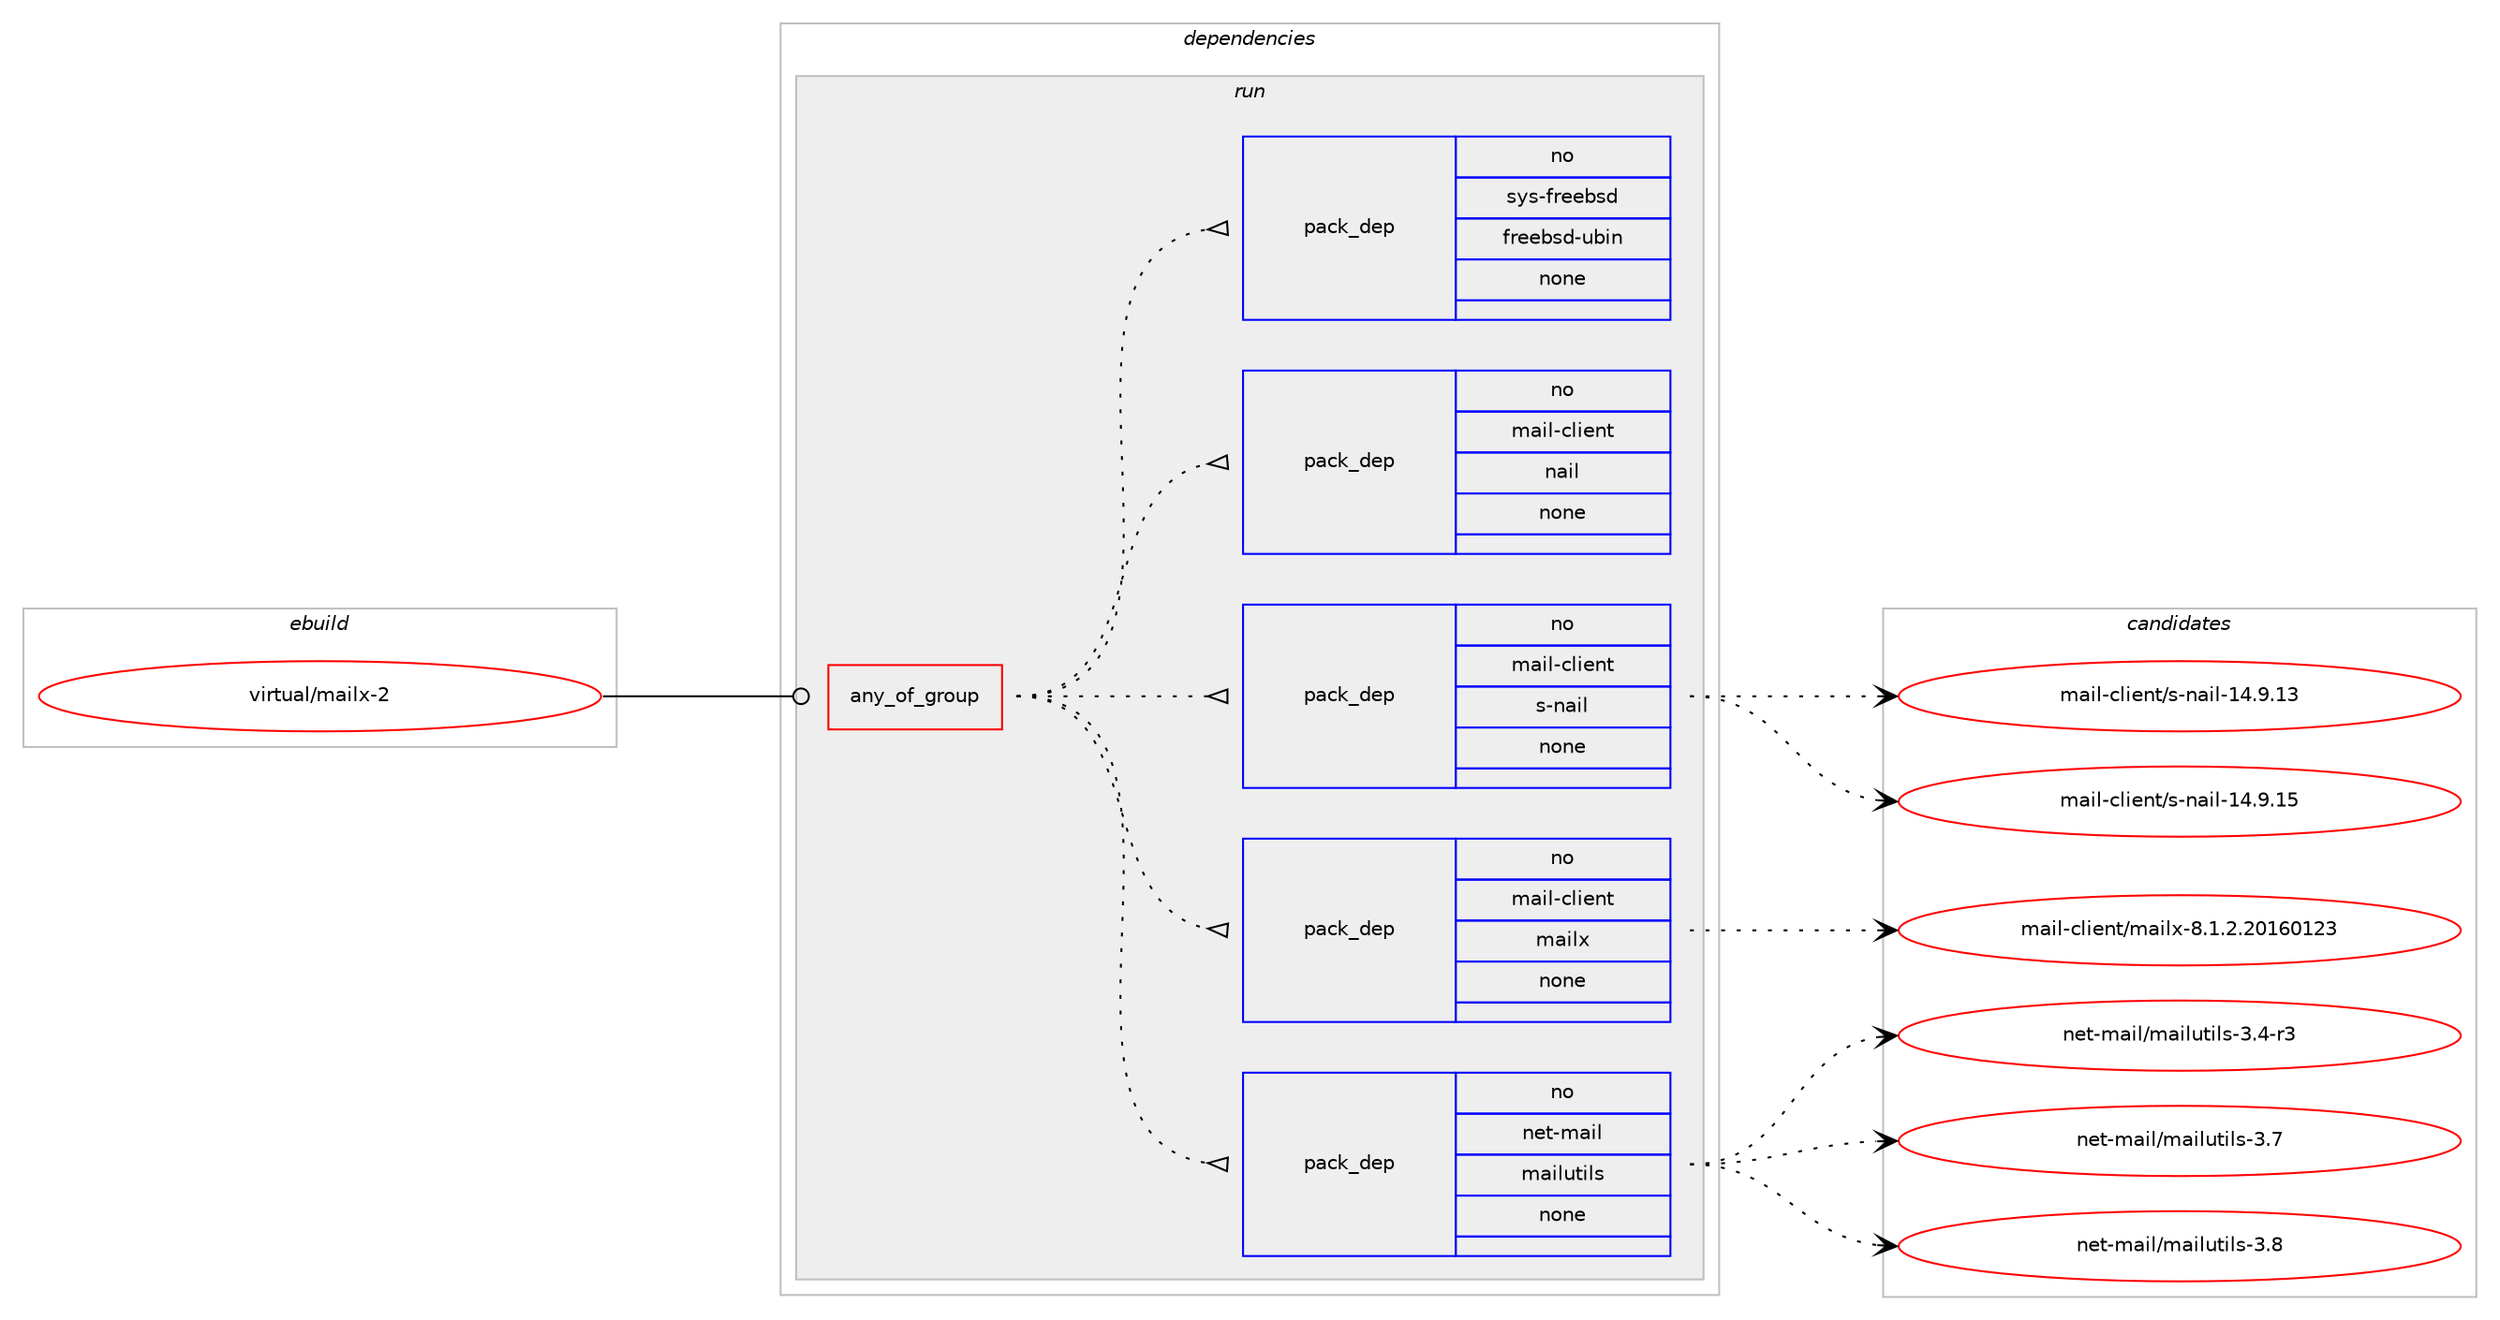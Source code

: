 digraph prolog {

# *************
# Graph options
# *************

newrank=true;
concentrate=true;
compound=true;
graph [rankdir=LR,fontname=Helvetica,fontsize=10,ranksep=1.5];#, ranksep=2.5, nodesep=0.2];
edge  [arrowhead=vee];
node  [fontname=Helvetica,fontsize=10];

# **********
# The ebuild
# **********

subgraph cluster_leftcol {
color=gray;
rank=same;
label=<<i>ebuild</i>>;
id [label="virtual/mailx-2", color=red, width=4, href="../virtual/mailx-2.svg"];
}

# ****************
# The dependencies
# ****************

subgraph cluster_midcol {
color=gray;
label=<<i>dependencies</i>>;
subgraph cluster_compile {
fillcolor="#eeeeee";
style=filled;
label=<<i>compile</i>>;
}
subgraph cluster_compileandrun {
fillcolor="#eeeeee";
style=filled;
label=<<i>compile and run</i>>;
}
subgraph cluster_run {
fillcolor="#eeeeee";
style=filled;
label=<<i>run</i>>;
subgraph any15361 {
dependency900525 [label=<<TABLE BORDER="0" CELLBORDER="1" CELLSPACING="0" CELLPADDING="4"><TR><TD CELLPADDING="10">any_of_group</TD></TR></TABLE>>, shape=none, color=red];subgraph pack668232 {
dependency900526 [label=<<TABLE BORDER="0" CELLBORDER="1" CELLSPACING="0" CELLPADDING="4" WIDTH="220"><TR><TD ROWSPAN="6" CELLPADDING="30">pack_dep</TD></TR><TR><TD WIDTH="110">no</TD></TR><TR><TD>net-mail</TD></TR><TR><TD>mailutils</TD></TR><TR><TD>none</TD></TR><TR><TD></TD></TR></TABLE>>, shape=none, color=blue];
}
dependency900525:e -> dependency900526:w [weight=20,style="dotted",arrowhead="oinv"];
subgraph pack668233 {
dependency900527 [label=<<TABLE BORDER="0" CELLBORDER="1" CELLSPACING="0" CELLPADDING="4" WIDTH="220"><TR><TD ROWSPAN="6" CELLPADDING="30">pack_dep</TD></TR><TR><TD WIDTH="110">no</TD></TR><TR><TD>mail-client</TD></TR><TR><TD>mailx</TD></TR><TR><TD>none</TD></TR><TR><TD></TD></TR></TABLE>>, shape=none, color=blue];
}
dependency900525:e -> dependency900527:w [weight=20,style="dotted",arrowhead="oinv"];
subgraph pack668234 {
dependency900528 [label=<<TABLE BORDER="0" CELLBORDER="1" CELLSPACING="0" CELLPADDING="4" WIDTH="220"><TR><TD ROWSPAN="6" CELLPADDING="30">pack_dep</TD></TR><TR><TD WIDTH="110">no</TD></TR><TR><TD>mail-client</TD></TR><TR><TD>s-nail</TD></TR><TR><TD>none</TD></TR><TR><TD></TD></TR></TABLE>>, shape=none, color=blue];
}
dependency900525:e -> dependency900528:w [weight=20,style="dotted",arrowhead="oinv"];
subgraph pack668235 {
dependency900529 [label=<<TABLE BORDER="0" CELLBORDER="1" CELLSPACING="0" CELLPADDING="4" WIDTH="220"><TR><TD ROWSPAN="6" CELLPADDING="30">pack_dep</TD></TR><TR><TD WIDTH="110">no</TD></TR><TR><TD>mail-client</TD></TR><TR><TD>nail</TD></TR><TR><TD>none</TD></TR><TR><TD></TD></TR></TABLE>>, shape=none, color=blue];
}
dependency900525:e -> dependency900529:w [weight=20,style="dotted",arrowhead="oinv"];
subgraph pack668236 {
dependency900530 [label=<<TABLE BORDER="0" CELLBORDER="1" CELLSPACING="0" CELLPADDING="4" WIDTH="220"><TR><TD ROWSPAN="6" CELLPADDING="30">pack_dep</TD></TR><TR><TD WIDTH="110">no</TD></TR><TR><TD>sys-freebsd</TD></TR><TR><TD>freebsd-ubin</TD></TR><TR><TD>none</TD></TR><TR><TD></TD></TR></TABLE>>, shape=none, color=blue];
}
dependency900525:e -> dependency900530:w [weight=20,style="dotted",arrowhead="oinv"];
}
id:e -> dependency900525:w [weight=20,style="solid",arrowhead="odot"];
}
}

# **************
# The candidates
# **************

subgraph cluster_choices {
rank=same;
color=gray;
label=<<i>candidates</i>>;

subgraph choice668232 {
color=black;
nodesep=1;
choice11010111645109971051084710997105108117116105108115455146524511451 [label="net-mail/mailutils-3.4-r3", color=red, width=4,href="../net-mail/mailutils-3.4-r3.svg"];
choice1101011164510997105108471099710510811711610510811545514655 [label="net-mail/mailutils-3.7", color=red, width=4,href="../net-mail/mailutils-3.7.svg"];
choice1101011164510997105108471099710510811711610510811545514656 [label="net-mail/mailutils-3.8", color=red, width=4,href="../net-mail/mailutils-3.8.svg"];
dependency900526:e -> choice11010111645109971051084710997105108117116105108115455146524511451:w [style=dotted,weight="100"];
dependency900526:e -> choice1101011164510997105108471099710510811711610510811545514655:w [style=dotted,weight="100"];
dependency900526:e -> choice1101011164510997105108471099710510811711610510811545514656:w [style=dotted,weight="100"];
}
subgraph choice668233 {
color=black;
nodesep=1;
choice1099710510845991081051011101164710997105108120455646494650465048495448495051 [label="mail-client/mailx-8.1.2.20160123", color=red, width=4,href="../mail-client/mailx-8.1.2.20160123.svg"];
dependency900527:e -> choice1099710510845991081051011101164710997105108120455646494650465048495448495051:w [style=dotted,weight="100"];
}
subgraph choice668234 {
color=black;
nodesep=1;
choice1099710510845991081051011101164711545110971051084549524657464951 [label="mail-client/s-nail-14.9.13", color=red, width=4,href="../mail-client/s-nail-14.9.13.svg"];
choice1099710510845991081051011101164711545110971051084549524657464953 [label="mail-client/s-nail-14.9.15", color=red, width=4,href="../mail-client/s-nail-14.9.15.svg"];
dependency900528:e -> choice1099710510845991081051011101164711545110971051084549524657464951:w [style=dotted,weight="100"];
dependency900528:e -> choice1099710510845991081051011101164711545110971051084549524657464953:w [style=dotted,weight="100"];
}
subgraph choice668235 {
color=black;
nodesep=1;
}
subgraph choice668236 {
color=black;
nodesep=1;
}
}

}

